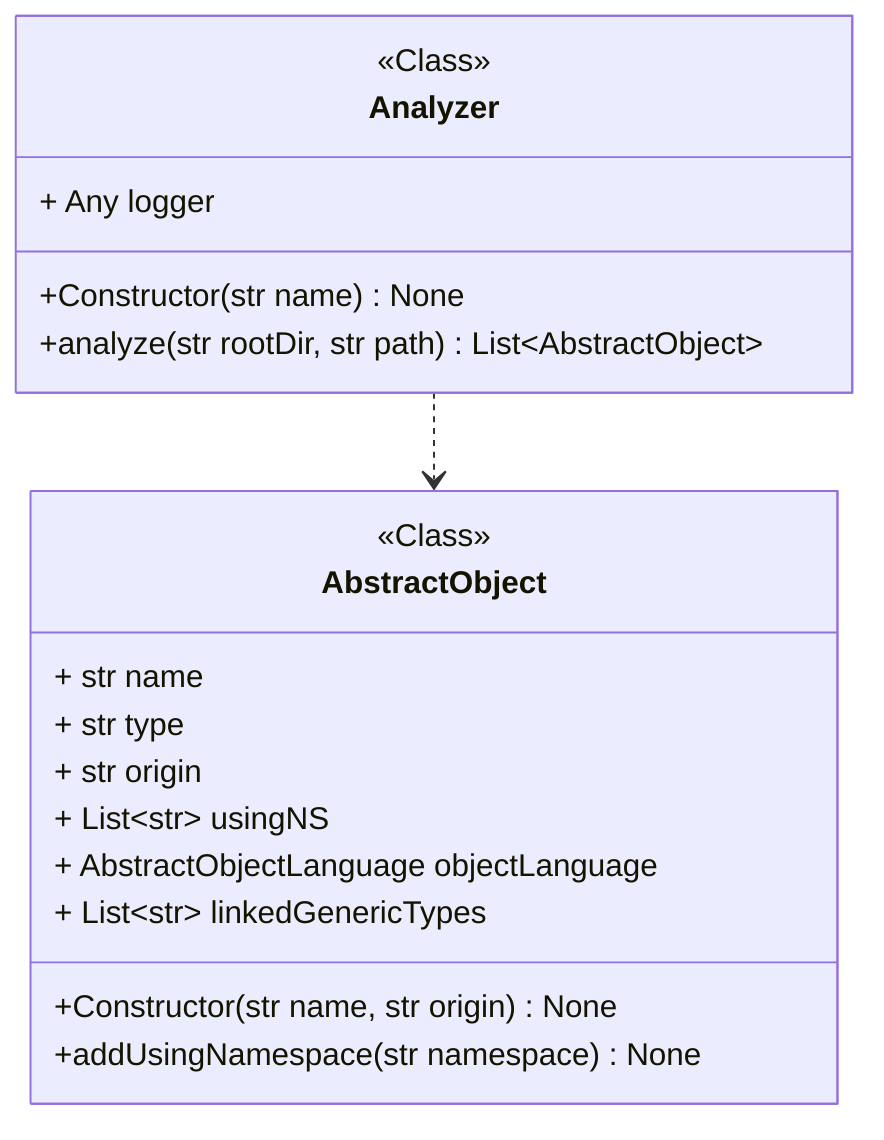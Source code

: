 classDiagram
class Analyzer {
<<Class>>
+ Any logger
+Constructor(str name) None
+analyze(str rootDir, str path) List~AbstractObject~
}
class AbstractObject {
<<Class>>
+ str name
+ str type
+ str origin
+ List~str~ usingNS
+ AbstractObjectLanguage objectLanguage
+ List~str~ linkedGenericTypes
+Constructor(str name, str origin) None
+addUsingNamespace(str namespace) None
}
link AbstractObject "class££pycodeanalyzer::core::abstraction::objects::AbstractObject"
Analyzer ..> AbstractObject